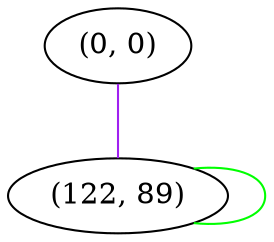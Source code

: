 graph "" {
"(0, 0)";
"(122, 89)";
"(0, 0)" -- "(122, 89)"  [color=purple, key=0, weight=4];
"(122, 89)" -- "(122, 89)"  [color=green, key=0, weight=2];
}
